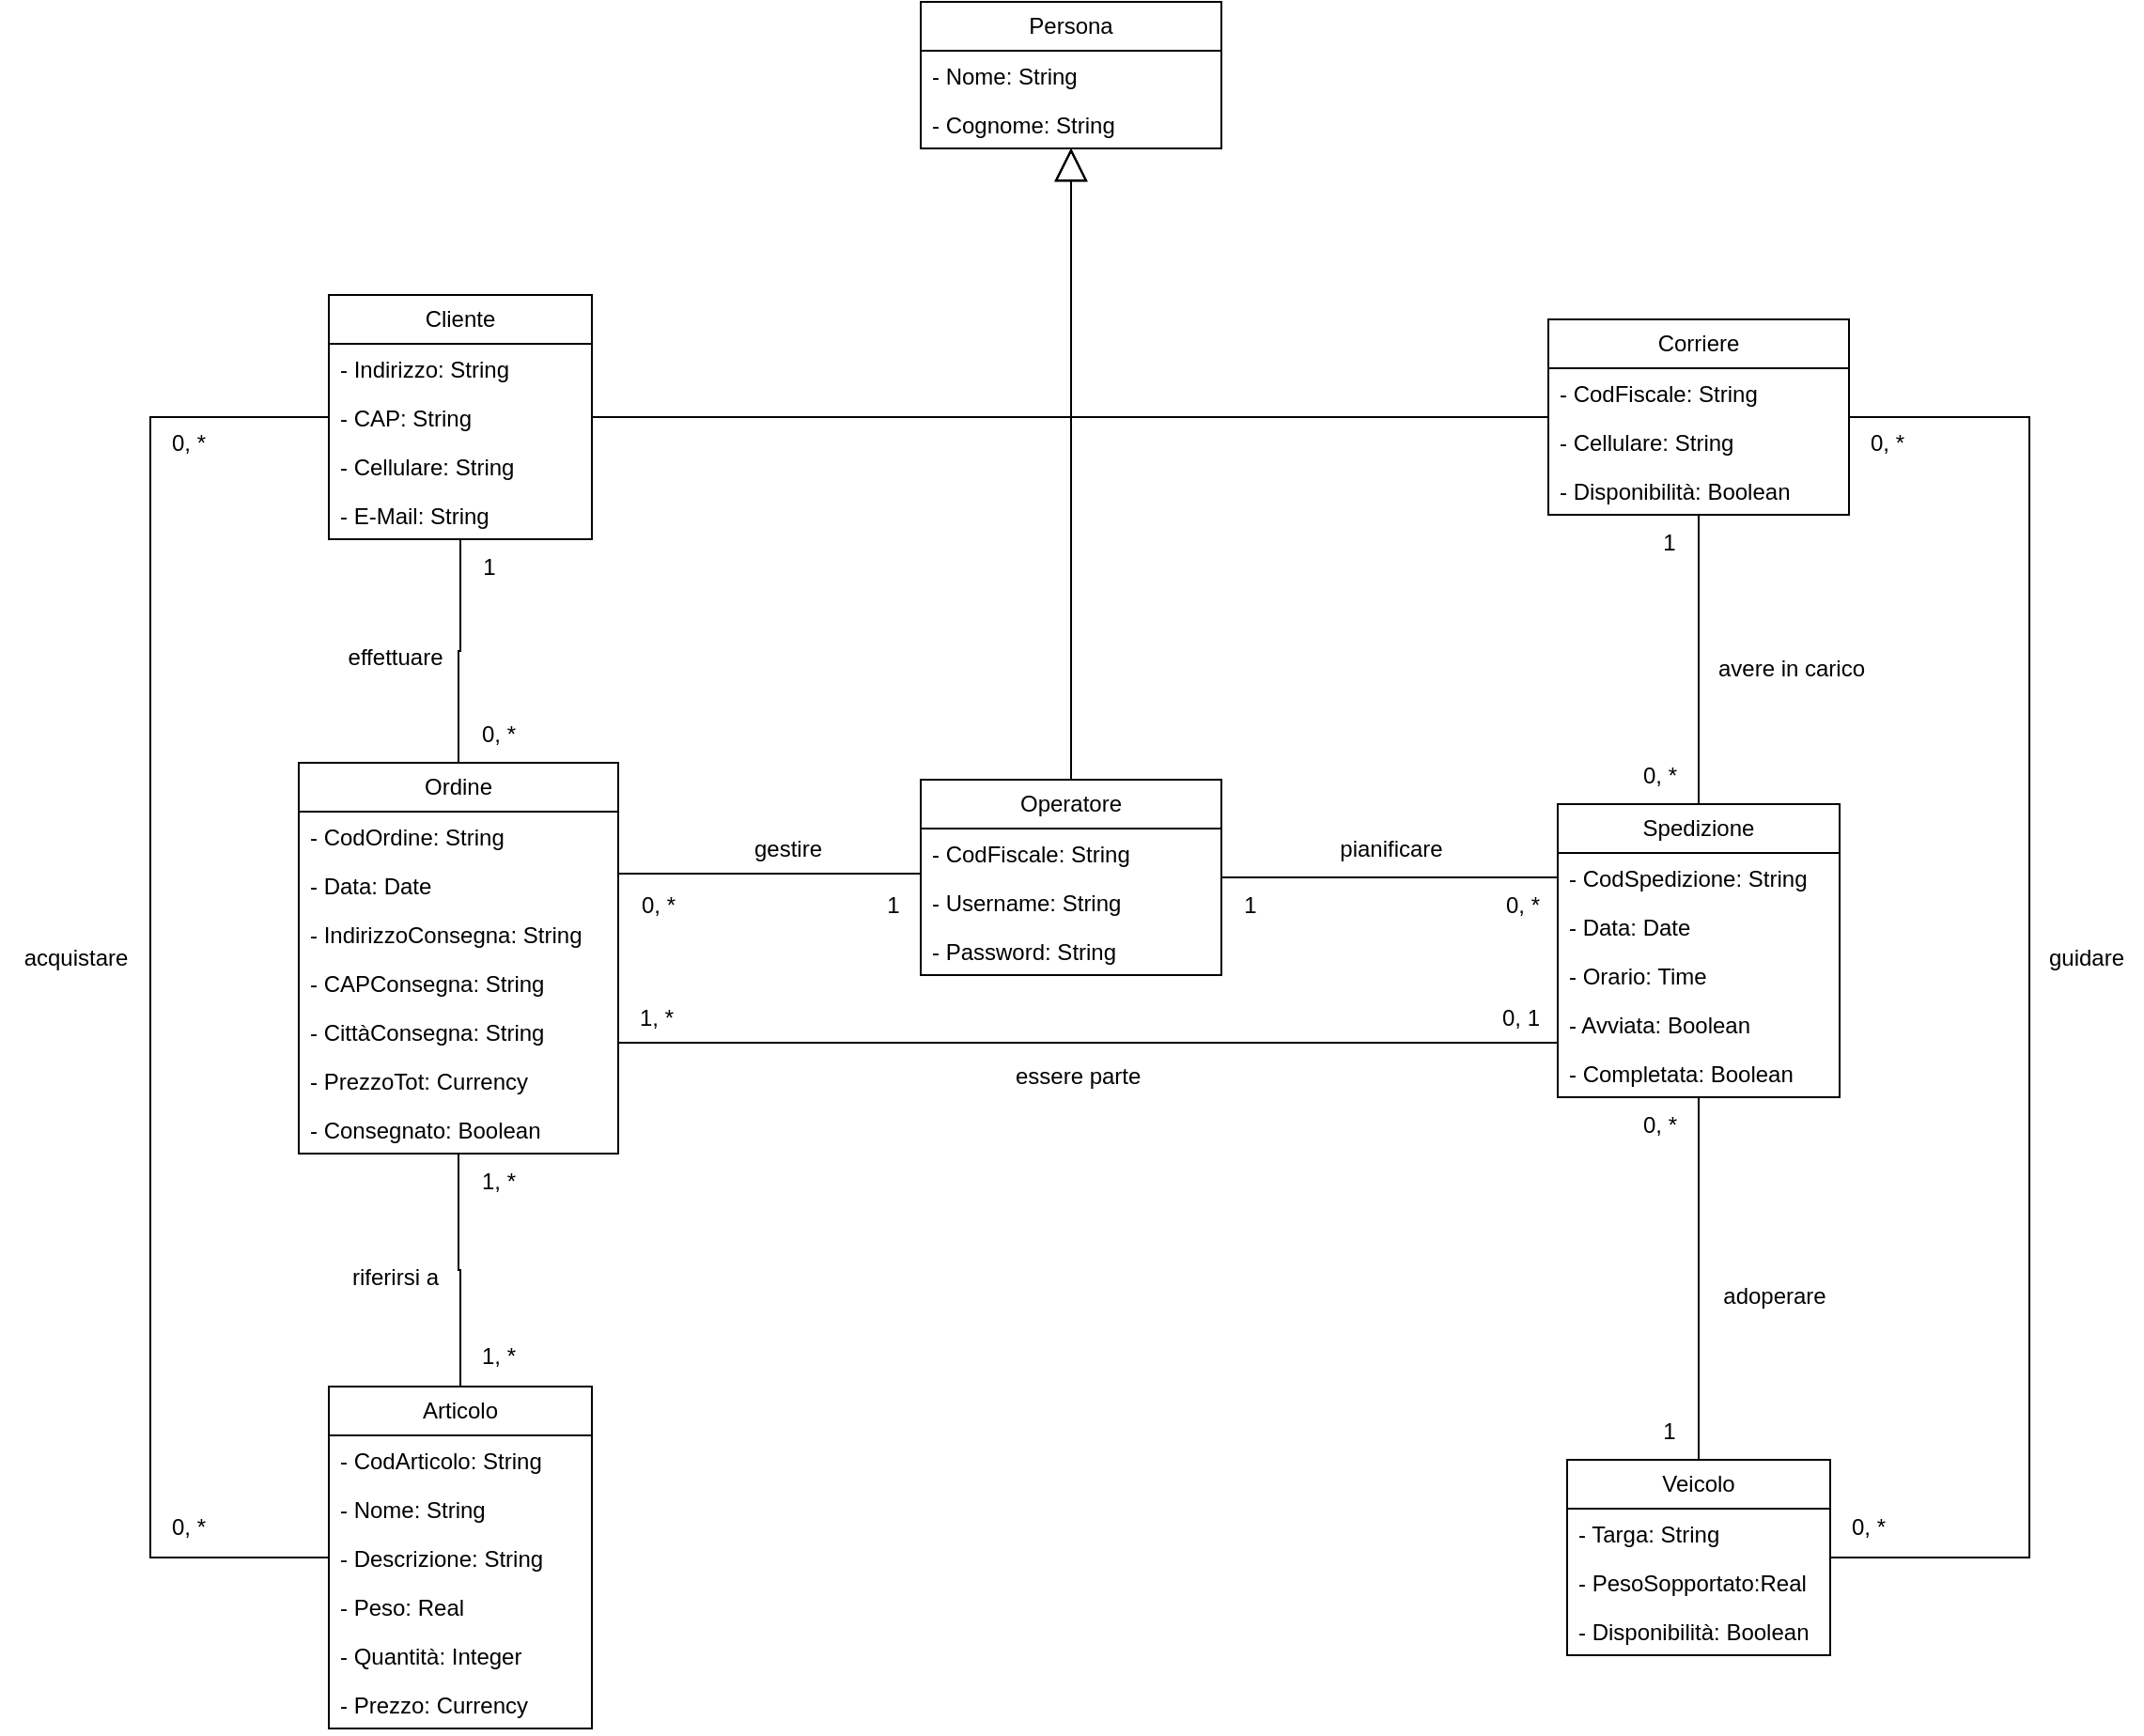 <mxfile version="22.0.0" type="device">
  <diagram name="Pagina-1" id="9P4cAscm1A-uysy9MTHn">
    <mxGraphModel dx="1219" dy="722" grid="1" gridSize="10" guides="1" tooltips="1" connect="1" arrows="1" fold="1" page="1" pageScale="1" pageWidth="1150" pageHeight="1050" math="0" shadow="0">
      <root>
        <mxCell id="0" />
        <mxCell id="1" parent="0" />
        <mxCell id="HBbUbgwsox-Na3eYNUcg-3" style="edgeStyle=orthogonalEdgeStyle;rounded=0;orthogonalLoop=1;jettySize=auto;html=1;endArrow=none;endFill=0;" parent="1" source="hZBmOQaK1ztnor3dSrFu-1" target="hZBmOQaK1ztnor3dSrFu-18" edge="1">
          <mxGeometry relative="1" as="geometry" />
        </mxCell>
        <mxCell id="jV9JVb-m-bL5GBXhLr0X-1" style="edgeStyle=orthogonalEdgeStyle;rounded=0;orthogonalLoop=1;jettySize=auto;html=1;endArrow=none;endFill=0;" parent="1" source="hZBmOQaK1ztnor3dSrFu-1" target="hZBmOQaK1ztnor3dSrFu-8" edge="1">
          <mxGeometry relative="1" as="geometry">
            <Array as="points">
              <mxPoint x="80" y="894.0" />
              <mxPoint x="80" y="287" />
            </Array>
          </mxGeometry>
        </mxCell>
        <mxCell id="hZBmOQaK1ztnor3dSrFu-1" value="Articolo" style="swimlane;fontStyle=0;childLayout=stackLayout;horizontal=1;startSize=26;fillColor=none;horizontalStack=0;resizeParent=1;resizeParentMax=0;resizeLast=0;collapsible=1;marginBottom=0;whiteSpace=wrap;html=1;" parent="1" vertex="1">
          <mxGeometry x="175" y="803" width="140" height="182" as="geometry" />
        </mxCell>
        <mxCell id="hZBmOQaK1ztnor3dSrFu-37" value="- CodArticolo: String" style="text;strokeColor=none;fillColor=none;align=left;verticalAlign=top;spacingLeft=4;spacingRight=4;overflow=hidden;rotatable=0;points=[[0,0.5],[1,0.5]];portConstraint=eastwest;whiteSpace=wrap;html=1;" parent="hZBmOQaK1ztnor3dSrFu-1" vertex="1">
          <mxGeometry y="26" width="140" height="26" as="geometry" />
        </mxCell>
        <mxCell id="hZBmOQaK1ztnor3dSrFu-2" value="- Nome: String" style="text;strokeColor=none;fillColor=none;align=left;verticalAlign=top;spacingLeft=4;spacingRight=4;overflow=hidden;rotatable=0;points=[[0,0.5],[1,0.5]];portConstraint=eastwest;whiteSpace=wrap;html=1;" parent="hZBmOQaK1ztnor3dSrFu-1" vertex="1">
          <mxGeometry y="52" width="140" height="26" as="geometry" />
        </mxCell>
        <mxCell id="hZBmOQaK1ztnor3dSrFu-3" value="- Descrizione: String" style="text;strokeColor=none;fillColor=none;align=left;verticalAlign=top;spacingLeft=4;spacingRight=4;overflow=hidden;rotatable=0;points=[[0,0.5],[1,0.5]];portConstraint=eastwest;whiteSpace=wrap;html=1;" parent="hZBmOQaK1ztnor3dSrFu-1" vertex="1">
          <mxGeometry y="78" width="140" height="26" as="geometry" />
        </mxCell>
        <mxCell id="hZBmOQaK1ztnor3dSrFu-4" value="- Peso: Real" style="text;strokeColor=none;fillColor=none;align=left;verticalAlign=top;spacingLeft=4;spacingRight=4;overflow=hidden;rotatable=0;points=[[0,0.5],[1,0.5]];portConstraint=eastwest;whiteSpace=wrap;html=1;" parent="hZBmOQaK1ztnor3dSrFu-1" vertex="1">
          <mxGeometry y="104" width="140" height="26" as="geometry" />
        </mxCell>
        <mxCell id="hZBmOQaK1ztnor3dSrFu-5" value="- Quantità: Integer" style="text;strokeColor=none;fillColor=none;align=left;verticalAlign=top;spacingLeft=4;spacingRight=4;overflow=hidden;rotatable=0;points=[[0,0.5],[1,0.5]];portConstraint=eastwest;whiteSpace=wrap;html=1;" parent="hZBmOQaK1ztnor3dSrFu-1" vertex="1">
          <mxGeometry y="130" width="140" height="26" as="geometry" />
        </mxCell>
        <mxCell id="hZBmOQaK1ztnor3dSrFu-6" value="- Prezzo: Currency" style="text;strokeColor=none;fillColor=none;align=left;verticalAlign=top;spacingLeft=4;spacingRight=4;overflow=hidden;rotatable=0;points=[[0,0.5],[1,0.5]];portConstraint=eastwest;whiteSpace=wrap;html=1;" parent="hZBmOQaK1ztnor3dSrFu-1" vertex="1">
          <mxGeometry y="156" width="140" height="26" as="geometry" />
        </mxCell>
        <mxCell id="HBbUbgwsox-Na3eYNUcg-11" style="edgeStyle=orthogonalEdgeStyle;rounded=0;orthogonalLoop=1;jettySize=auto;html=1;endArrow=none;endFill=0;" parent="1" source="hZBmOQaK1ztnor3dSrFu-8" target="hZBmOQaK1ztnor3dSrFu-18" edge="1">
          <mxGeometry relative="1" as="geometry" />
        </mxCell>
        <mxCell id="tutNHc-DbfJTwrOpacGf-66" style="edgeStyle=orthogonalEdgeStyle;rounded=0;orthogonalLoop=1;jettySize=auto;html=1;endSize=15;endArrow=block;endFill=0;" parent="1" source="hZBmOQaK1ztnor3dSrFu-8" target="tutNHc-DbfJTwrOpacGf-1" edge="1">
          <mxGeometry relative="1" as="geometry" />
        </mxCell>
        <mxCell id="hZBmOQaK1ztnor3dSrFu-8" value="Cliente" style="swimlane;fontStyle=0;childLayout=stackLayout;horizontal=1;startSize=26;fillColor=none;horizontalStack=0;resizeParent=1;resizeParentMax=0;resizeLast=0;collapsible=1;marginBottom=0;whiteSpace=wrap;html=1;" parent="1" vertex="1">
          <mxGeometry x="175" y="222" width="140" height="130" as="geometry">
            <mxRectangle x="450" y="130" width="80" height="30" as="alternateBounds" />
          </mxGeometry>
        </mxCell>
        <mxCell id="hZBmOQaK1ztnor3dSrFu-10" value="- Indirizzo: String" style="text;strokeColor=none;fillColor=none;align=left;verticalAlign=top;spacingLeft=4;spacingRight=4;overflow=hidden;rotatable=0;points=[[0,0.5],[1,0.5]];portConstraint=eastwest;whiteSpace=wrap;html=1;" parent="hZBmOQaK1ztnor3dSrFu-8" vertex="1">
          <mxGeometry y="26" width="140" height="26" as="geometry" />
        </mxCell>
        <mxCell id="RccouhRRM4cPHoIDNxlY-2" value="- CAP: String" style="text;strokeColor=none;fillColor=none;align=left;verticalAlign=top;spacingLeft=4;spacingRight=4;overflow=hidden;rotatable=0;points=[[0,0.5],[1,0.5]];portConstraint=eastwest;whiteSpace=wrap;html=1;" vertex="1" parent="hZBmOQaK1ztnor3dSrFu-8">
          <mxGeometry y="52" width="140" height="26" as="geometry" />
        </mxCell>
        <mxCell id="hZBmOQaK1ztnor3dSrFu-16" value="- Cellulare: String" style="text;strokeColor=none;fillColor=none;align=left;verticalAlign=top;spacingLeft=4;spacingRight=4;overflow=hidden;rotatable=0;points=[[0,0.5],[1,0.5]];portConstraint=eastwest;whiteSpace=wrap;html=1;" parent="hZBmOQaK1ztnor3dSrFu-8" vertex="1">
          <mxGeometry y="78" width="140" height="26" as="geometry" />
        </mxCell>
        <mxCell id="hZBmOQaK1ztnor3dSrFu-15" value="- E-Mail: String" style="text;strokeColor=none;fillColor=none;align=left;verticalAlign=top;spacingLeft=4;spacingRight=4;overflow=hidden;rotatable=0;points=[[0,0.5],[1,0.5]];portConstraint=eastwest;whiteSpace=wrap;html=1;" parent="hZBmOQaK1ztnor3dSrFu-8" vertex="1">
          <mxGeometry y="104" width="140" height="26" as="geometry" />
        </mxCell>
        <mxCell id="RzNLFguhtZVRwdQ_K2jR-3" style="edgeStyle=orthogonalEdgeStyle;rounded=0;orthogonalLoop=1;jettySize=auto;html=1;endArrow=none;endFill=0;" parent="1" source="hZBmOQaK1ztnor3dSrFu-18" target="HBbUbgwsox-Na3eYNUcg-39" edge="1">
          <mxGeometry relative="1" as="geometry">
            <Array as="points">
              <mxPoint x="580" y="620" />
              <mxPoint x="580" y="620" />
            </Array>
          </mxGeometry>
        </mxCell>
        <mxCell id="hZBmOQaK1ztnor3dSrFu-18" value="Ordine" style="swimlane;fontStyle=0;childLayout=stackLayout;horizontal=1;startSize=26;fillColor=none;horizontalStack=0;resizeParent=1;resizeParentMax=0;resizeLast=0;collapsible=1;marginBottom=0;whiteSpace=wrap;html=1;" parent="1" vertex="1">
          <mxGeometry x="159" y="471" width="170" height="208" as="geometry" />
        </mxCell>
        <mxCell id="hZBmOQaK1ztnor3dSrFu-19" value="- CodOrdine: String" style="text;strokeColor=none;fillColor=none;align=left;verticalAlign=top;spacingLeft=4;spacingRight=4;overflow=hidden;rotatable=0;points=[[0,0.5],[1,0.5]];portConstraint=eastwest;whiteSpace=wrap;html=1;" parent="hZBmOQaK1ztnor3dSrFu-18" vertex="1">
          <mxGeometry y="26" width="170" height="26" as="geometry" />
        </mxCell>
        <mxCell id="hZBmOQaK1ztnor3dSrFu-20" value="- Data: Date" style="text;strokeColor=none;fillColor=none;align=left;verticalAlign=top;spacingLeft=4;spacingRight=4;overflow=hidden;rotatable=0;points=[[0,0.5],[1,0.5]];portConstraint=eastwest;whiteSpace=wrap;html=1;" parent="hZBmOQaK1ztnor3dSrFu-18" vertex="1">
          <mxGeometry y="52" width="170" height="26" as="geometry" />
        </mxCell>
        <mxCell id="hZBmOQaK1ztnor3dSrFu-80" value="- IndirizzoConsegna: String" style="text;strokeColor=none;fillColor=none;align=left;verticalAlign=top;spacingLeft=4;spacingRight=4;overflow=hidden;rotatable=0;points=[[0,0.5],[1,0.5]];portConstraint=eastwest;whiteSpace=wrap;html=1;" parent="hZBmOQaK1ztnor3dSrFu-18" vertex="1">
          <mxGeometry y="78" width="170" height="26" as="geometry" />
        </mxCell>
        <mxCell id="RccouhRRM4cPHoIDNxlY-1" value="- CAPConsegna: String" style="text;strokeColor=none;fillColor=none;align=left;verticalAlign=top;spacingLeft=4;spacingRight=4;overflow=hidden;rotatable=0;points=[[0,0.5],[1,0.5]];portConstraint=eastwest;whiteSpace=wrap;html=1;" vertex="1" parent="hZBmOQaK1ztnor3dSrFu-18">
          <mxGeometry y="104" width="170" height="26" as="geometry" />
        </mxCell>
        <mxCell id="iAaHXfQPuSlmllXen0Bk-5" value="- CittàConsegna: String" style="text;strokeColor=none;fillColor=none;align=left;verticalAlign=top;spacingLeft=4;spacingRight=4;overflow=hidden;rotatable=0;points=[[0,0.5],[1,0.5]];portConstraint=eastwest;whiteSpace=wrap;html=1;" parent="hZBmOQaK1ztnor3dSrFu-18" vertex="1">
          <mxGeometry y="130" width="170" height="26" as="geometry" />
        </mxCell>
        <mxCell id="hZBmOQaK1ztnor3dSrFu-22" value="- PrezzoTot: Currency" style="text;strokeColor=none;fillColor=none;align=left;verticalAlign=top;spacingLeft=4;spacingRight=4;overflow=hidden;rotatable=0;points=[[0,0.5],[1,0.5]];portConstraint=eastwest;whiteSpace=wrap;html=1;" parent="hZBmOQaK1ztnor3dSrFu-18" vertex="1">
          <mxGeometry y="156" width="170" height="26" as="geometry" />
        </mxCell>
        <mxCell id="c-lQrfHIwiI0aeDl9OBq-1" value="- Consegnato: Boolean" style="text;strokeColor=none;fillColor=none;align=left;verticalAlign=top;spacingLeft=4;spacingRight=4;overflow=hidden;rotatable=0;points=[[0,0.5],[1,0.5]];portConstraint=eastwest;whiteSpace=wrap;html=1;" parent="hZBmOQaK1ztnor3dSrFu-18" vertex="1">
          <mxGeometry y="182" width="170" height="26" as="geometry" />
        </mxCell>
        <mxCell id="tutNHc-DbfJTwrOpacGf-83" style="edgeStyle=orthogonalEdgeStyle;rounded=0;orthogonalLoop=1;jettySize=auto;html=1;endArrow=none;endFill=0;" parent="1" source="hZBmOQaK1ztnor3dSrFu-38" target="HBbUbgwsox-Na3eYNUcg-39" edge="1">
          <mxGeometry relative="1" as="geometry" />
        </mxCell>
        <mxCell id="hZBmOQaK1ztnor3dSrFu-38" value="Veicolo" style="swimlane;fontStyle=0;childLayout=stackLayout;horizontal=1;startSize=26;fillColor=none;horizontalStack=0;resizeParent=1;resizeParentMax=0;resizeLast=0;collapsible=1;marginBottom=0;whiteSpace=wrap;html=1;" parent="1" vertex="1">
          <mxGeometry x="834" y="842" width="140" height="104" as="geometry" />
        </mxCell>
        <mxCell id="hZBmOQaK1ztnor3dSrFu-39" value="- Targa: String" style="text;strokeColor=none;fillColor=none;align=left;verticalAlign=top;spacingLeft=4;spacingRight=4;overflow=hidden;rotatable=0;points=[[0,0.5],[1,0.5]];portConstraint=eastwest;whiteSpace=wrap;html=1;" parent="hZBmOQaK1ztnor3dSrFu-38" vertex="1">
          <mxGeometry y="26" width="140" height="26" as="geometry" />
        </mxCell>
        <mxCell id="hZBmOQaK1ztnor3dSrFu-40" value="- PesoSopportato:Real" style="text;strokeColor=none;fillColor=none;align=left;verticalAlign=top;spacingLeft=4;spacingRight=4;overflow=hidden;rotatable=0;points=[[0,0.5],[1,0.5]];portConstraint=eastwest;whiteSpace=wrap;html=1;" parent="hZBmOQaK1ztnor3dSrFu-38" vertex="1">
          <mxGeometry y="52" width="140" height="26" as="geometry" />
        </mxCell>
        <mxCell id="hZBmOQaK1ztnor3dSrFu-42" value="- Disponibilità: Boolean" style="text;strokeColor=none;fillColor=none;align=left;verticalAlign=top;spacingLeft=4;spacingRight=4;overflow=hidden;rotatable=0;points=[[0,0.5],[1,0.5]];portConstraint=eastwest;whiteSpace=wrap;html=1;" parent="hZBmOQaK1ztnor3dSrFu-38" vertex="1">
          <mxGeometry y="78" width="140" height="26" as="geometry" />
        </mxCell>
        <mxCell id="hZBmOQaK1ztnor3dSrFu-45" value="effettuare" style="text;html=1;align=center;verticalAlign=middle;resizable=0;points=[];autosize=1;strokeColor=none;fillColor=none;" parent="1" vertex="1">
          <mxGeometry x="175" y="400" width="70" height="30" as="geometry" />
        </mxCell>
        <mxCell id="hZBmOQaK1ztnor3dSrFu-46" value="0, *" style="text;html=1;align=center;verticalAlign=middle;resizable=0;points=[];autosize=1;strokeColor=none;fillColor=none;" parent="1" vertex="1">
          <mxGeometry x="245" y="441" width="40" height="30" as="geometry" />
        </mxCell>
        <mxCell id="hZBmOQaK1ztnor3dSrFu-47" value="1" style="text;html=1;align=center;verticalAlign=middle;resizable=0;points=[];autosize=1;strokeColor=none;fillColor=none;" parent="1" vertex="1">
          <mxGeometry x="245" y="352" width="30" height="30" as="geometry" />
        </mxCell>
        <mxCell id="hZBmOQaK1ztnor3dSrFu-49" value="riferirsi a" style="text;html=1;align=center;verticalAlign=middle;resizable=0;points=[];autosize=1;strokeColor=none;fillColor=none;" parent="1" vertex="1">
          <mxGeometry x="175" y="730" width="70" height="30" as="geometry" />
        </mxCell>
        <mxCell id="hZBmOQaK1ztnor3dSrFu-50" value="1, *" style="text;html=1;align=center;verticalAlign=middle;resizable=0;points=[];autosize=1;strokeColor=none;fillColor=none;" parent="1" vertex="1">
          <mxGeometry x="245" y="772" width="40" height="30" as="geometry" />
        </mxCell>
        <mxCell id="hZBmOQaK1ztnor3dSrFu-51" value="1, *" style="text;html=1;align=center;verticalAlign=middle;resizable=0;points=[];autosize=1;strokeColor=none;fillColor=none;" parent="1" vertex="1">
          <mxGeometry x="245" y="679" width="40" height="30" as="geometry" />
        </mxCell>
        <mxCell id="hZBmOQaK1ztnor3dSrFu-65" value="avere in carico" style="text;html=1;align=center;verticalAlign=middle;resizable=0;points=[];autosize=1;strokeColor=none;fillColor=none;" parent="1" vertex="1">
          <mxGeometry x="903" y="406" width="100" height="30" as="geometry" />
        </mxCell>
        <mxCell id="hZBmOQaK1ztnor3dSrFu-66" value="0, *" style="text;html=1;align=center;verticalAlign=middle;resizable=0;points=[];autosize=1;strokeColor=none;fillColor=none;" parent="1" vertex="1">
          <mxGeometry x="863" y="463" width="40" height="30" as="geometry" />
        </mxCell>
        <mxCell id="hZBmOQaK1ztnor3dSrFu-67" value="1" style="text;html=1;align=center;verticalAlign=middle;resizable=0;points=[];autosize=1;strokeColor=none;fillColor=none;" parent="1" vertex="1">
          <mxGeometry x="873" y="339" width="30" height="30" as="geometry" />
        </mxCell>
        <mxCell id="HBbUbgwsox-Na3eYNUcg-39" value="Spedizione" style="swimlane;fontStyle=0;childLayout=stackLayout;horizontal=1;startSize=26;fillColor=none;horizontalStack=0;resizeParent=1;resizeParentMax=0;resizeLast=0;collapsible=1;marginBottom=0;whiteSpace=wrap;html=1;" parent="1" vertex="1">
          <mxGeometry x="829" y="493" width="150" height="156" as="geometry" />
        </mxCell>
        <mxCell id="HBbUbgwsox-Na3eYNUcg-40" value="- CodSpedizione: String" style="text;strokeColor=none;fillColor=none;align=left;verticalAlign=top;spacingLeft=4;spacingRight=4;overflow=hidden;rotatable=0;points=[[0,0.5],[1,0.5]];portConstraint=eastwest;whiteSpace=wrap;html=1;" parent="HBbUbgwsox-Na3eYNUcg-39" vertex="1">
          <mxGeometry y="26" width="150" height="26" as="geometry" />
        </mxCell>
        <mxCell id="iAaHXfQPuSlmllXen0Bk-6" value="- Data: Date" style="text;strokeColor=none;fillColor=none;align=left;verticalAlign=top;spacingLeft=4;spacingRight=4;overflow=hidden;rotatable=0;points=[[0,0.5],[1,0.5]];portConstraint=eastwest;whiteSpace=wrap;html=1;" parent="HBbUbgwsox-Na3eYNUcg-39" vertex="1">
          <mxGeometry y="52" width="150" height="26" as="geometry" />
        </mxCell>
        <mxCell id="HBbUbgwsox-Na3eYNUcg-42" value="- Orario: Time" style="text;strokeColor=none;fillColor=none;align=left;verticalAlign=top;spacingLeft=4;spacingRight=4;overflow=hidden;rotatable=0;points=[[0,0.5],[1,0.5]];portConstraint=eastwest;whiteSpace=wrap;html=1;" parent="HBbUbgwsox-Na3eYNUcg-39" vertex="1">
          <mxGeometry y="78" width="150" height="26" as="geometry" />
        </mxCell>
        <mxCell id="t6TBwVeWeV6Ocu0dcXyy-1" value="- Avviata: Boolean" style="text;strokeColor=none;fillColor=none;align=left;verticalAlign=top;spacingLeft=4;spacingRight=4;overflow=hidden;rotatable=0;points=[[0,0.5],[1,0.5]];portConstraint=eastwest;whiteSpace=wrap;html=1;" parent="HBbUbgwsox-Na3eYNUcg-39" vertex="1">
          <mxGeometry y="104" width="150" height="26" as="geometry" />
        </mxCell>
        <mxCell id="HBbUbgwsox-Na3eYNUcg-43" value="- Completata: Boolean" style="text;strokeColor=none;fillColor=none;align=left;verticalAlign=top;spacingLeft=4;spacingRight=4;overflow=hidden;rotatable=0;points=[[0,0.5],[1,0.5]];portConstraint=eastwest;whiteSpace=wrap;html=1;" parent="HBbUbgwsox-Na3eYNUcg-39" vertex="1">
          <mxGeometry y="130" width="150" height="26" as="geometry" />
        </mxCell>
        <mxCell id="tutNHc-DbfJTwrOpacGf-1" value="Persona" style="swimlane;fontStyle=0;childLayout=stackLayout;horizontal=1;startSize=26;fillColor=none;horizontalStack=0;resizeParent=1;resizeParentMax=0;resizeLast=0;collapsible=1;marginBottom=0;whiteSpace=wrap;html=1;" parent="1" vertex="1">
          <mxGeometry x="490" y="66" width="160" height="78" as="geometry" />
        </mxCell>
        <mxCell id="tutNHc-DbfJTwrOpacGf-2" value="- Nome: String&lt;span style=&quot;white-space: pre;&quot;&gt;&#x9;&lt;/span&gt;" style="text;strokeColor=none;fillColor=none;align=left;verticalAlign=top;spacingLeft=4;spacingRight=4;overflow=hidden;rotatable=0;points=[[0,0.5],[1,0.5]];portConstraint=eastwest;whiteSpace=wrap;html=1;" parent="tutNHc-DbfJTwrOpacGf-1" vertex="1">
          <mxGeometry y="26" width="160" height="26" as="geometry" />
        </mxCell>
        <mxCell id="tutNHc-DbfJTwrOpacGf-3" value="- Cognome: String" style="text;strokeColor=none;fillColor=none;align=left;verticalAlign=top;spacingLeft=4;spacingRight=4;overflow=hidden;rotatable=0;points=[[0,0.5],[1,0.5]];portConstraint=eastwest;whiteSpace=wrap;html=1;" parent="tutNHc-DbfJTwrOpacGf-1" vertex="1">
          <mxGeometry y="52" width="160" height="26" as="geometry" />
        </mxCell>
        <mxCell id="tutNHc-DbfJTwrOpacGf-67" style="edgeStyle=orthogonalEdgeStyle;rounded=0;orthogonalLoop=1;jettySize=auto;html=1;endArrow=block;endFill=0;endSize=15;" parent="1" source="tutNHc-DbfJTwrOpacGf-6" target="tutNHc-DbfJTwrOpacGf-1" edge="1">
          <mxGeometry relative="1" as="geometry" />
        </mxCell>
        <mxCell id="tutNHc-DbfJTwrOpacGf-78" style="edgeStyle=orthogonalEdgeStyle;rounded=0;orthogonalLoop=1;jettySize=auto;html=1;endArrow=none;endFill=0;" parent="1" source="tutNHc-DbfJTwrOpacGf-6" edge="1">
          <mxGeometry relative="1" as="geometry">
            <mxPoint x="829" y="532" as="targetPoint" />
          </mxGeometry>
        </mxCell>
        <mxCell id="tutNHc-DbfJTwrOpacGf-6" value="Operatore" style="swimlane;fontStyle=0;childLayout=stackLayout;horizontal=1;startSize=26;fillColor=none;horizontalStack=0;resizeParent=1;resizeParentMax=0;resizeLast=0;collapsible=1;marginBottom=0;whiteSpace=wrap;html=1;" parent="1" vertex="1">
          <mxGeometry x="490" y="480" width="160" height="104" as="geometry" />
        </mxCell>
        <mxCell id="tutNHc-DbfJTwrOpacGf-7" value="- CodFiscale: String" style="text;strokeColor=none;fillColor=none;align=left;verticalAlign=top;spacingLeft=4;spacingRight=4;overflow=hidden;rotatable=0;points=[[0,0.5],[1,0.5]];portConstraint=eastwest;whiteSpace=wrap;html=1;" parent="tutNHc-DbfJTwrOpacGf-6" vertex="1">
          <mxGeometry y="26" width="160" height="26" as="geometry" />
        </mxCell>
        <mxCell id="tutNHc-DbfJTwrOpacGf-9" value="- Username: String" style="text;strokeColor=none;fillColor=none;align=left;verticalAlign=top;spacingLeft=4;spacingRight=4;overflow=hidden;rotatable=0;points=[[0,0.5],[1,0.5]];portConstraint=eastwest;whiteSpace=wrap;html=1;" parent="tutNHc-DbfJTwrOpacGf-6" vertex="1">
          <mxGeometry y="52" width="160" height="26" as="geometry" />
        </mxCell>
        <mxCell id="tutNHc-DbfJTwrOpacGf-8" value="- Password: String" style="text;strokeColor=none;fillColor=none;align=left;verticalAlign=top;spacingLeft=4;spacingRight=4;overflow=hidden;rotatable=0;points=[[0,0.5],[1,0.5]];portConstraint=eastwest;whiteSpace=wrap;html=1;" parent="tutNHc-DbfJTwrOpacGf-6" vertex="1">
          <mxGeometry y="78" width="160" height="26" as="geometry" />
        </mxCell>
        <mxCell id="tutNHc-DbfJTwrOpacGf-70" value="gestire" style="text;html=1;align=center;verticalAlign=middle;resizable=0;points=[];autosize=1;strokeColor=none;fillColor=none;" parent="1" vertex="1">
          <mxGeometry x="389" y="502" width="60" height="30" as="geometry" />
        </mxCell>
        <mxCell id="tutNHc-DbfJTwrOpacGf-71" value="1" style="text;html=1;align=center;verticalAlign=middle;resizable=0;points=[];autosize=1;strokeColor=none;fillColor=none;" parent="1" vertex="1">
          <mxGeometry x="460" y="532" width="30" height="30" as="geometry" />
        </mxCell>
        <mxCell id="tutNHc-DbfJTwrOpacGf-72" value="0, *" style="text;html=1;align=center;verticalAlign=middle;resizable=0;points=[];autosize=1;strokeColor=none;fillColor=none;" parent="1" vertex="1">
          <mxGeometry x="330" y="532" width="40" height="30" as="geometry" />
        </mxCell>
        <mxCell id="tutNHc-DbfJTwrOpacGf-76" style="edgeStyle=orthogonalEdgeStyle;rounded=0;orthogonalLoop=1;jettySize=auto;html=1;endSize=15;endArrow=block;endFill=0;" parent="1" source="tutNHc-DbfJTwrOpacGf-73" target="tutNHc-DbfJTwrOpacGf-1" edge="1">
          <mxGeometry relative="1" as="geometry" />
        </mxCell>
        <mxCell id="tutNHc-DbfJTwrOpacGf-82" style="edgeStyle=orthogonalEdgeStyle;rounded=0;orthogonalLoop=1;jettySize=auto;html=1;endArrow=none;endFill=0;" parent="1" source="tutNHc-DbfJTwrOpacGf-73" target="HBbUbgwsox-Na3eYNUcg-39" edge="1">
          <mxGeometry relative="1" as="geometry" />
        </mxCell>
        <mxCell id="tutNHc-DbfJTwrOpacGf-88" style="edgeStyle=orthogonalEdgeStyle;rounded=0;orthogonalLoop=1;jettySize=auto;html=1;endArrow=none;endFill=0;" parent="1" source="tutNHc-DbfJTwrOpacGf-73" target="hZBmOQaK1ztnor3dSrFu-38" edge="1">
          <mxGeometry relative="1" as="geometry">
            <Array as="points">
              <mxPoint x="1080" y="287" />
              <mxPoint x="1080" y="894" />
            </Array>
          </mxGeometry>
        </mxCell>
        <mxCell id="tutNHc-DbfJTwrOpacGf-73" value="Corriere" style="swimlane;fontStyle=0;childLayout=stackLayout;horizontal=1;startSize=26;fillColor=none;horizontalStack=0;resizeParent=1;resizeParentMax=0;resizeLast=0;collapsible=1;marginBottom=0;whiteSpace=wrap;html=1;" parent="1" vertex="1">
          <mxGeometry x="824" y="235" width="160" height="104" as="geometry" />
        </mxCell>
        <mxCell id="tutNHc-DbfJTwrOpacGf-74" value="- CodFiscale: String" style="text;strokeColor=none;fillColor=none;align=left;verticalAlign=top;spacingLeft=4;spacingRight=4;overflow=hidden;rotatable=0;points=[[0,0.5],[1,0.5]];portConstraint=eastwest;whiteSpace=wrap;html=1;" parent="tutNHc-DbfJTwrOpacGf-73" vertex="1">
          <mxGeometry y="26" width="160" height="26" as="geometry" />
        </mxCell>
        <mxCell id="5uU71LzUoc7tGHXwQYdL-1" value="- Cellulare: String" style="text;strokeColor=none;fillColor=none;align=left;verticalAlign=top;spacingLeft=4;spacingRight=4;overflow=hidden;rotatable=0;points=[[0,0.5],[1,0.5]];portConstraint=eastwest;whiteSpace=wrap;html=1;" parent="tutNHc-DbfJTwrOpacGf-73" vertex="1">
          <mxGeometry y="52" width="160" height="26" as="geometry" />
        </mxCell>
        <mxCell id="tutNHc-DbfJTwrOpacGf-75" value="- Disponibilità: Boolean" style="text;strokeColor=none;fillColor=none;align=left;verticalAlign=top;spacingLeft=4;spacingRight=4;overflow=hidden;rotatable=0;points=[[0,0.5],[1,0.5]];portConstraint=eastwest;whiteSpace=wrap;html=1;" parent="tutNHc-DbfJTwrOpacGf-73" vertex="1">
          <mxGeometry y="78" width="160" height="26" as="geometry" />
        </mxCell>
        <mxCell id="tutNHc-DbfJTwrOpacGf-79" value="1" style="text;html=1;align=center;verticalAlign=middle;resizable=0;points=[];autosize=1;strokeColor=none;fillColor=none;" parent="1" vertex="1">
          <mxGeometry x="650" y="532" width="30" height="30" as="geometry" />
        </mxCell>
        <mxCell id="tutNHc-DbfJTwrOpacGf-80" value="0, *" style="text;html=1;align=center;verticalAlign=middle;resizable=0;points=[];autosize=1;strokeColor=none;fillColor=none;" parent="1" vertex="1">
          <mxGeometry x="790" y="532" width="40" height="30" as="geometry" />
        </mxCell>
        <mxCell id="tutNHc-DbfJTwrOpacGf-81" value="pianificare" style="text;html=1;align=center;verticalAlign=middle;resizable=0;points=[];autosize=1;strokeColor=none;fillColor=none;" parent="1" vertex="1">
          <mxGeometry x="700" y="502" width="80" height="30" as="geometry" />
        </mxCell>
        <mxCell id="tutNHc-DbfJTwrOpacGf-84" value="adoperare" style="text;html=1;align=center;verticalAlign=middle;resizable=0;points=[];autosize=1;strokeColor=none;fillColor=none;" parent="1" vertex="1">
          <mxGeometry x="904" y="740" width="80" height="30" as="geometry" />
        </mxCell>
        <mxCell id="tutNHc-DbfJTwrOpacGf-85" value="1" style="text;html=1;align=center;verticalAlign=middle;resizable=0;points=[];autosize=1;strokeColor=none;fillColor=none;" parent="1" vertex="1">
          <mxGeometry x="873" y="812" width="30" height="30" as="geometry" />
        </mxCell>
        <mxCell id="tutNHc-DbfJTwrOpacGf-86" value="0, *" style="text;html=1;align=center;verticalAlign=middle;resizable=0;points=[];autosize=1;strokeColor=none;fillColor=none;" parent="1" vertex="1">
          <mxGeometry x="863" y="649" width="40" height="30" as="geometry" />
        </mxCell>
        <mxCell id="tutNHc-DbfJTwrOpacGf-89" value="guidare" style="text;html=1;align=center;verticalAlign=middle;resizable=0;points=[];autosize=1;strokeColor=none;fillColor=none;" parent="1" vertex="1">
          <mxGeometry x="1080" y="560" width="60" height="30" as="geometry" />
        </mxCell>
        <mxCell id="tutNHc-DbfJTwrOpacGf-90" value="0, *" style="text;html=1;align=center;verticalAlign=middle;resizable=0;points=[];autosize=1;strokeColor=none;fillColor=none;" parent="1" vertex="1">
          <mxGeometry x="984" y="286" width="40" height="30" as="geometry" />
        </mxCell>
        <mxCell id="tutNHc-DbfJTwrOpacGf-91" value="0, *" style="text;html=1;align=center;verticalAlign=middle;resizable=0;points=[];autosize=1;strokeColor=none;fillColor=none;" parent="1" vertex="1">
          <mxGeometry x="974" y="863" width="40" height="30" as="geometry" />
        </mxCell>
        <mxCell id="jV9JVb-m-bL5GBXhLr0X-2" value="0, *" style="text;html=1;align=center;verticalAlign=middle;resizable=0;points=[];autosize=1;strokeColor=none;fillColor=none;" parent="1" vertex="1">
          <mxGeometry x="80" y="286" width="40" height="30" as="geometry" />
        </mxCell>
        <mxCell id="jV9JVb-m-bL5GBXhLr0X-3" value="0, *" style="text;html=1;align=center;verticalAlign=middle;resizable=0;points=[];autosize=1;strokeColor=none;fillColor=none;" parent="1" vertex="1">
          <mxGeometry x="80" y="863" width="40" height="30" as="geometry" />
        </mxCell>
        <mxCell id="jV9JVb-m-bL5GBXhLr0X-4" value="acquistare" style="text;html=1;align=center;verticalAlign=middle;resizable=0;points=[];autosize=1;strokeColor=none;fillColor=none;" parent="1" vertex="1">
          <mxGeometry y="560" width="80" height="30" as="geometry" />
        </mxCell>
        <mxCell id="RzNLFguhtZVRwdQ_K2jR-4" value="essere parte&amp;nbsp;" style="text;html=1;align=center;verticalAlign=middle;resizable=0;points=[];autosize=1;strokeColor=none;fillColor=none;" parent="1" vertex="1">
          <mxGeometry x="530" y="623" width="90" height="30" as="geometry" />
        </mxCell>
        <mxCell id="RzNLFguhtZVRwdQ_K2jR-6" value="1, *" style="text;html=1;align=center;verticalAlign=middle;resizable=0;points=[];autosize=1;strokeColor=none;fillColor=none;" parent="1" vertex="1">
          <mxGeometry x="329" y="592" width="40" height="30" as="geometry" />
        </mxCell>
        <mxCell id="RzNLFguhtZVRwdQ_K2jR-8" value="0, 1" style="text;html=1;align=center;verticalAlign=middle;resizable=0;points=[];autosize=1;strokeColor=none;fillColor=none;" parent="1" vertex="1">
          <mxGeometry x="789" y="592" width="40" height="30" as="geometry" />
        </mxCell>
        <mxCell id="RccouhRRM4cPHoIDNxlY-3" style="edgeStyle=orthogonalEdgeStyle;rounded=0;orthogonalLoop=1;jettySize=auto;html=1;endArrow=none;endFill=0;" edge="1" parent="1" target="hZBmOQaK1ztnor3dSrFu-18">
          <mxGeometry relative="1" as="geometry">
            <mxPoint x="490" y="530" as="sourcePoint" />
            <Array as="points">
              <mxPoint x="490" y="530" />
            </Array>
          </mxGeometry>
        </mxCell>
      </root>
    </mxGraphModel>
  </diagram>
</mxfile>
